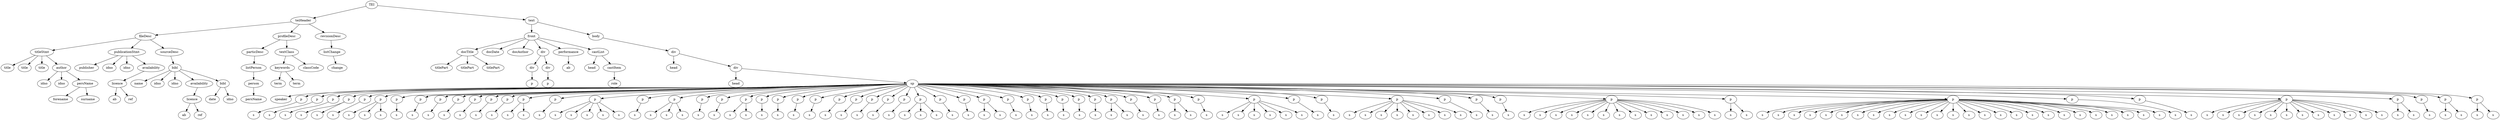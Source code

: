 digraph Tree {
	"t0" [label = "TEI"];
	"t1" [label = "teiHeader"];
	"t2" [label = "fileDesc"];
	"t3" [label = "titleStmt"];
	"t4" [label = "title"];
	"t5" [label = "title"];
	"t6" [label = "title"];
	"t7" [label = "author"];
	"t8" [label = "idno"];
	"t9" [label = "idno"];
	"t10" [label = "persName"];
	"t11" [label = "forename"];
	"t12" [label = "surname"];
	"t13" [label = "publicationStmt"];
	"t14" [label = "publisher"];
	"t15" [label = "idno"];
	"t16" [label = "idno"];
	"t17" [label = "availability"];
	"t18" [label = "licence"];
	"t19" [label = "ab"];
	"t20" [label = "ref"];
	"t21" [label = "sourceDesc"];
	"t22" [label = "bibl"];
	"t23" [label = "name"];
	"t24" [label = "idno"];
	"t25" [label = "idno"];
	"t26" [label = "availability"];
	"t27" [label = "licence"];
	"t28" [label = "ab"];
	"t29" [label = "ref"];
	"t30" [label = "bibl"];
	"t31" [label = "date"];
	"t32" [label = "idno"];
	"t33" [label = "profileDesc"];
	"t34" [label = "particDesc"];
	"t35" [label = "listPerson"];
	"t36" [label = "person"];
	"t37" [label = "persName"];
	"t38" [label = "textClass"];
	"t39" [label = "keywords"];
	"t40" [label = "term"];
	"t41" [label = "term"];
	"t42" [label = "classCode"];
	"t43" [label = "revisionDesc"];
	"t44" [label = "listChange"];
	"t45" [label = "change"];
	"t46" [label = "text"];
	"t47" [label = "front"];
	"t48" [label = "docTitle"];
	"t49" [label = "titlePart"];
	"t50" [label = "titlePart"];
	"t51" [label = "titlePart"];
	"t52" [label = "docDate"];
	"t53" [label = "docAuthor"];
	"t54" [label = "div"];
	"t55" [label = "div"];
	"t56" [label = "p"];
	"t57" [label = "div"];
	"t58" [label = "p"];
	"t59" [label = "performance"];
	"t60" [label = "ab"];
	"t61" [label = "castList"];
	"t62" [label = "head"];
	"t63" [label = "castItem"];
	"t64" [label = "role"];
	"t65" [label = "body"];
	"t66" [label = "div"];
	"t67" [label = "head"];
	"t68" [label = "div"];
	"t69" [label = "head"];
	"t70" [label = "sp"];
	"t71" [label = "speaker"];
	"t72" [label = "p"];
	"t73" [label = "s"];
	"t74" [label = "p"];
	"t75" [label = "s"];
	"t76" [label = "p"];
	"t77" [label = "s"];
	"t78" [label = "p"];
	"t79" [label = "s"];
	"t80" [label = "s"];
	"t81" [label = "p"];
	"t82" [label = "s"];
	"t83" [label = "p"];
	"t84" [label = "s"];
	"t85" [label = "s"];
	"t86" [label = "s"];
	"t87" [label = "p"];
	"t88" [label = "s"];
	"t89" [label = "p"];
	"t90" [label = "s"];
	"t91" [label = "p"];
	"t92" [label = "s"];
	"t93" [label = "p"];
	"t94" [label = "s"];
	"t95" [label = "p"];
	"t96" [label = "s"];
	"t97" [label = "p"];
	"t98" [label = "s"];
	"t99" [label = "p"];
	"t100" [label = "s"];
	"t101" [label = "p"];
	"t102" [label = "s"];
	"t103" [label = "s"];
	"t104" [label = "p"];
	"t105" [label = "s"];
	"t106" [label = "p"];
	"t107" [label = "s"];
	"t108" [label = "s"];
	"t109" [label = "s"];
	"t110" [label = "s"];
	"t111" [label = "s"];
	"t112" [label = "p"];
	"t113" [label = "s"];
	"t114" [label = "p"];
	"t115" [label = "s"];
	"t116" [label = "s"];
	"t117" [label = "s"];
	"t118" [label = "p"];
	"t119" [label = "s"];
	"t120" [label = "p"];
	"t121" [label = "s"];
	"t122" [label = "p"];
	"t123" [label = "s"];
	"t124" [label = "s"];
	"t125" [label = "p"];
	"t126" [label = "s"];
	"t127" [label = "p"];
	"t128" [label = "s"];
	"t129" [label = "p"];
	"t130" [label = "s"];
	"t131" [label = "p"];
	"t132" [label = "s"];
	"t133" [label = "p"];
	"t134" [label = "s"];
	"t135" [label = "p"];
	"t136" [label = "s"];
	"t137" [label = "p"];
	"t138" [label = "s"];
	"t139" [label = "p"];
	"t140" [label = "s"];
	"t141" [label = "p"];
	"t142" [label = "s"];
	"t143" [label = "p"];
	"t144" [label = "s"];
	"t145" [label = "s"];
	"t146" [label = "s"];
	"t147" [label = "p"];
	"t148" [label = "s"];
	"t149" [label = "p"];
	"t150" [label = "s"];
	"t151" [label = "p"];
	"t152" [label = "s"];
	"t153" [label = "s"];
	"t154" [label = "p"];
	"t155" [label = "s"];
	"t156" [label = "p"];
	"t157" [label = "s"];
	"t158" [label = "p"];
	"t159" [label = "s"];
	"t160" [label = "p"];
	"t161" [label = "s"];
	"t162" [label = "p"];
	"t163" [label = "s"];
	"t164" [label = "p"];
	"t165" [label = "s"];
	"t166" [label = "p"];
	"t167" [label = "s"];
	"t168" [label = "s"];
	"t169" [label = "p"];
	"t170" [label = "s"];
	"t171" [label = "p"];
	"t172" [label = "s"];
	"t173" [label = "p"];
	"t174" [label = "s"];
	"t175" [label = "s"];
	"t176" [label = "p"];
	"t177" [label = "s"];
	"t178" [label = "p"];
	"t179" [label = "s"];
	"t180" [label = "s"];
	"t181" [label = "s"];
	"t182" [label = "s"];
	"t183" [label = "s"];
	"t184" [label = "s"];
	"t185" [label = "p"];
	"t186" [label = "s"];
	"t187" [label = "p"];
	"t188" [label = "s"];
	"t189" [label = "p"];
	"t190" [label = "s"];
	"t191" [label = "s"];
	"t192" [label = "s"];
	"t193" [label = "s"];
	"t194" [label = "s"];
	"t195" [label = "s"];
	"t196" [label = "s"];
	"t197" [label = "s"];
	"t198" [label = "p"];
	"t199" [label = "s"];
	"t200" [label = "p"];
	"t201" [label = "s"];
	"t202" [label = "p"];
	"t203" [label = "s"];
	"t204" [label = "p"];
	"t205" [label = "s"];
	"t206" [label = "s"];
	"t207" [label = "s"];
	"t208" [label = "s"];
	"t209" [label = "s"];
	"t210" [label = "s"];
	"t211" [label = "s"];
	"t212" [label = "s"];
	"t213" [label = "s"];
	"t214" [label = "s"];
	"t215" [label = "s"];
	"t216" [label = "s"];
	"t217" [label = "s"];
	"t218" [label = "p"];
	"t219" [label = "s"];
	"t220" [label = "s"];
	"t221" [label = "p"];
	"t222" [label = "s"];
	"t223" [label = "s"];
	"t224" [label = "s"];
	"t225" [label = "s"];
	"t226" [label = "s"];
	"t227" [label = "s"];
	"t228" [label = "s"];
	"t229" [label = "s"];
	"t230" [label = "s"];
	"t231" [label = "s"];
	"t232" [label = "s"];
	"t233" [label = "s"];
	"t234" [label = "s"];
	"t235" [label = "s"];
	"t236" [label = "s"];
	"t237" [label = "s"];
	"t238" [label = "s"];
	"t239" [label = "s"];
	"t240" [label = "s"];
	"t241" [label = "s"];
	"t242" [label = "s"];
	"t243" [label = "s"];
	"t244" [label = "s"];
	"t245" [label = "s"];
	"t246" [label = "s"];
	"t247" [label = "s"];
	"t248" [label = "p"];
	"t249" [label = "s"];
	"t250" [label = "p"];
	"t251" [label = "s"];
	"t252" [label = "p"];
	"t253" [label = "s"];
	"t254" [label = "s"];
	"t255" [label = "s"];
	"t256" [label = "s"];
	"t257" [label = "s"];
	"t258" [label = "s"];
	"t259" [label = "s"];
	"t260" [label = "s"];
	"t261" [label = "s"];
	"t262" [label = "s"];
	"t263" [label = "s"];
	"t264" [label = "s"];
	"t265" [label = "p"];
	"t266" [label = "s"];
	"t267" [label = "s"];
	"t268" [label = "p"];
	"t269" [label = "s"];
	"t270" [label = "p"];
	"t271" [label = "s"];
	"t272" [label = "s"];
	"t273" [label = "p"];
	"t274" [label = "s"];
	"t275" [label = "s"];
	"t0" -> "t1";
	"t1" -> "t2";
	"t2" -> "t3";
	"t3" -> "t4";
	"t3" -> "t5";
	"t3" -> "t6";
	"t3" -> "t7";
	"t7" -> "t8";
	"t7" -> "t9";
	"t7" -> "t10";
	"t10" -> "t11";
	"t10" -> "t12";
	"t2" -> "t13";
	"t13" -> "t14";
	"t13" -> "t15";
	"t13" -> "t16";
	"t13" -> "t17";
	"t17" -> "t18";
	"t18" -> "t19";
	"t18" -> "t20";
	"t2" -> "t21";
	"t21" -> "t22";
	"t22" -> "t23";
	"t22" -> "t24";
	"t22" -> "t25";
	"t22" -> "t26";
	"t26" -> "t27";
	"t27" -> "t28";
	"t27" -> "t29";
	"t22" -> "t30";
	"t30" -> "t31";
	"t30" -> "t32";
	"t1" -> "t33";
	"t33" -> "t34";
	"t34" -> "t35";
	"t35" -> "t36";
	"t36" -> "t37";
	"t33" -> "t38";
	"t38" -> "t39";
	"t39" -> "t40";
	"t39" -> "t41";
	"t38" -> "t42";
	"t1" -> "t43";
	"t43" -> "t44";
	"t44" -> "t45";
	"t0" -> "t46";
	"t46" -> "t47";
	"t47" -> "t48";
	"t48" -> "t49";
	"t48" -> "t50";
	"t48" -> "t51";
	"t47" -> "t52";
	"t47" -> "t53";
	"t47" -> "t54";
	"t54" -> "t55";
	"t55" -> "t56";
	"t54" -> "t57";
	"t57" -> "t58";
	"t47" -> "t59";
	"t59" -> "t60";
	"t47" -> "t61";
	"t61" -> "t62";
	"t61" -> "t63";
	"t63" -> "t64";
	"t46" -> "t65";
	"t65" -> "t66";
	"t66" -> "t67";
	"t66" -> "t68";
	"t68" -> "t69";
	"t68" -> "t70";
	"t70" -> "t71";
	"t70" -> "t72";
	"t72" -> "t73";
	"t70" -> "t74";
	"t74" -> "t75";
	"t70" -> "t76";
	"t76" -> "t77";
	"t70" -> "t78";
	"t78" -> "t79";
	"t78" -> "t80";
	"t70" -> "t81";
	"t81" -> "t82";
	"t70" -> "t83";
	"t83" -> "t84";
	"t83" -> "t85";
	"t83" -> "t86";
	"t70" -> "t87";
	"t87" -> "t88";
	"t70" -> "t89";
	"t89" -> "t90";
	"t70" -> "t91";
	"t91" -> "t92";
	"t70" -> "t93";
	"t93" -> "t94";
	"t70" -> "t95";
	"t95" -> "t96";
	"t70" -> "t97";
	"t97" -> "t98";
	"t70" -> "t99";
	"t99" -> "t100";
	"t70" -> "t101";
	"t101" -> "t102";
	"t101" -> "t103";
	"t70" -> "t104";
	"t104" -> "t105";
	"t70" -> "t106";
	"t106" -> "t107";
	"t106" -> "t108";
	"t106" -> "t109";
	"t106" -> "t110";
	"t106" -> "t111";
	"t70" -> "t112";
	"t112" -> "t113";
	"t70" -> "t114";
	"t114" -> "t115";
	"t114" -> "t116";
	"t114" -> "t117";
	"t70" -> "t118";
	"t118" -> "t119";
	"t70" -> "t120";
	"t120" -> "t121";
	"t70" -> "t122";
	"t122" -> "t123";
	"t122" -> "t124";
	"t70" -> "t125";
	"t125" -> "t126";
	"t70" -> "t127";
	"t127" -> "t128";
	"t70" -> "t129";
	"t129" -> "t130";
	"t70" -> "t131";
	"t131" -> "t132";
	"t70" -> "t133";
	"t133" -> "t134";
	"t70" -> "t135";
	"t135" -> "t136";
	"t70" -> "t137";
	"t137" -> "t138";
	"t70" -> "t139";
	"t139" -> "t140";
	"t70" -> "t141";
	"t141" -> "t142";
	"t70" -> "t143";
	"t143" -> "t144";
	"t143" -> "t145";
	"t143" -> "t146";
	"t70" -> "t147";
	"t147" -> "t148";
	"t70" -> "t149";
	"t149" -> "t150";
	"t70" -> "t151";
	"t151" -> "t152";
	"t151" -> "t153";
	"t70" -> "t154";
	"t154" -> "t155";
	"t70" -> "t156";
	"t156" -> "t157";
	"t70" -> "t158";
	"t158" -> "t159";
	"t70" -> "t160";
	"t160" -> "t161";
	"t70" -> "t162";
	"t162" -> "t163";
	"t70" -> "t164";
	"t164" -> "t165";
	"t70" -> "t166";
	"t166" -> "t167";
	"t166" -> "t168";
	"t70" -> "t169";
	"t169" -> "t170";
	"t70" -> "t171";
	"t171" -> "t172";
	"t70" -> "t173";
	"t173" -> "t174";
	"t173" -> "t175";
	"t70" -> "t176";
	"t176" -> "t177";
	"t70" -> "t178";
	"t178" -> "t179";
	"t178" -> "t180";
	"t178" -> "t181";
	"t178" -> "t182";
	"t178" -> "t183";
	"t178" -> "t184";
	"t70" -> "t185";
	"t185" -> "t186";
	"t70" -> "t187";
	"t187" -> "t188";
	"t70" -> "t189";
	"t189" -> "t190";
	"t189" -> "t191";
	"t189" -> "t192";
	"t189" -> "t193";
	"t189" -> "t194";
	"t189" -> "t195";
	"t189" -> "t196";
	"t189" -> "t197";
	"t70" -> "t198";
	"t198" -> "t199";
	"t70" -> "t200";
	"t200" -> "t201";
	"t70" -> "t202";
	"t202" -> "t203";
	"t70" -> "t204";
	"t204" -> "t205";
	"t204" -> "t206";
	"t204" -> "t207";
	"t204" -> "t208";
	"t204" -> "t209";
	"t204" -> "t210";
	"t204" -> "t211";
	"t204" -> "t212";
	"t204" -> "t213";
	"t204" -> "t214";
	"t204" -> "t215";
	"t204" -> "t216";
	"t204" -> "t217";
	"t70" -> "t218";
	"t218" -> "t219";
	"t218" -> "t220";
	"t70" -> "t221";
	"t221" -> "t222";
	"t221" -> "t223";
	"t221" -> "t224";
	"t221" -> "t225";
	"t221" -> "t226";
	"t221" -> "t227";
	"t221" -> "t228";
	"t221" -> "t229";
	"t221" -> "t230";
	"t221" -> "t231";
	"t221" -> "t232";
	"t221" -> "t233";
	"t221" -> "t234";
	"t221" -> "t235";
	"t221" -> "t236";
	"t221" -> "t237";
	"t221" -> "t238";
	"t221" -> "t239";
	"t221" -> "t240";
	"t221" -> "t241";
	"t221" -> "t242";
	"t221" -> "t243";
	"t221" -> "t244";
	"t221" -> "t245";
	"t221" -> "t246";
	"t221" -> "t247";
	"t70" -> "t248";
	"t248" -> "t249";
	"t70" -> "t250";
	"t250" -> "t251";
	"t70" -> "t252";
	"t252" -> "t253";
	"t252" -> "t254";
	"t252" -> "t255";
	"t252" -> "t256";
	"t252" -> "t257";
	"t252" -> "t258";
	"t252" -> "t259";
	"t252" -> "t260";
	"t252" -> "t261";
	"t252" -> "t262";
	"t252" -> "t263";
	"t252" -> "t264";
	"t70" -> "t265";
	"t265" -> "t266";
	"t265" -> "t267";
	"t70" -> "t268";
	"t268" -> "t269";
	"t70" -> "t270";
	"t270" -> "t271";
	"t270" -> "t272";
	"t70" -> "t273";
	"t273" -> "t274";
	"t273" -> "t275";
}
